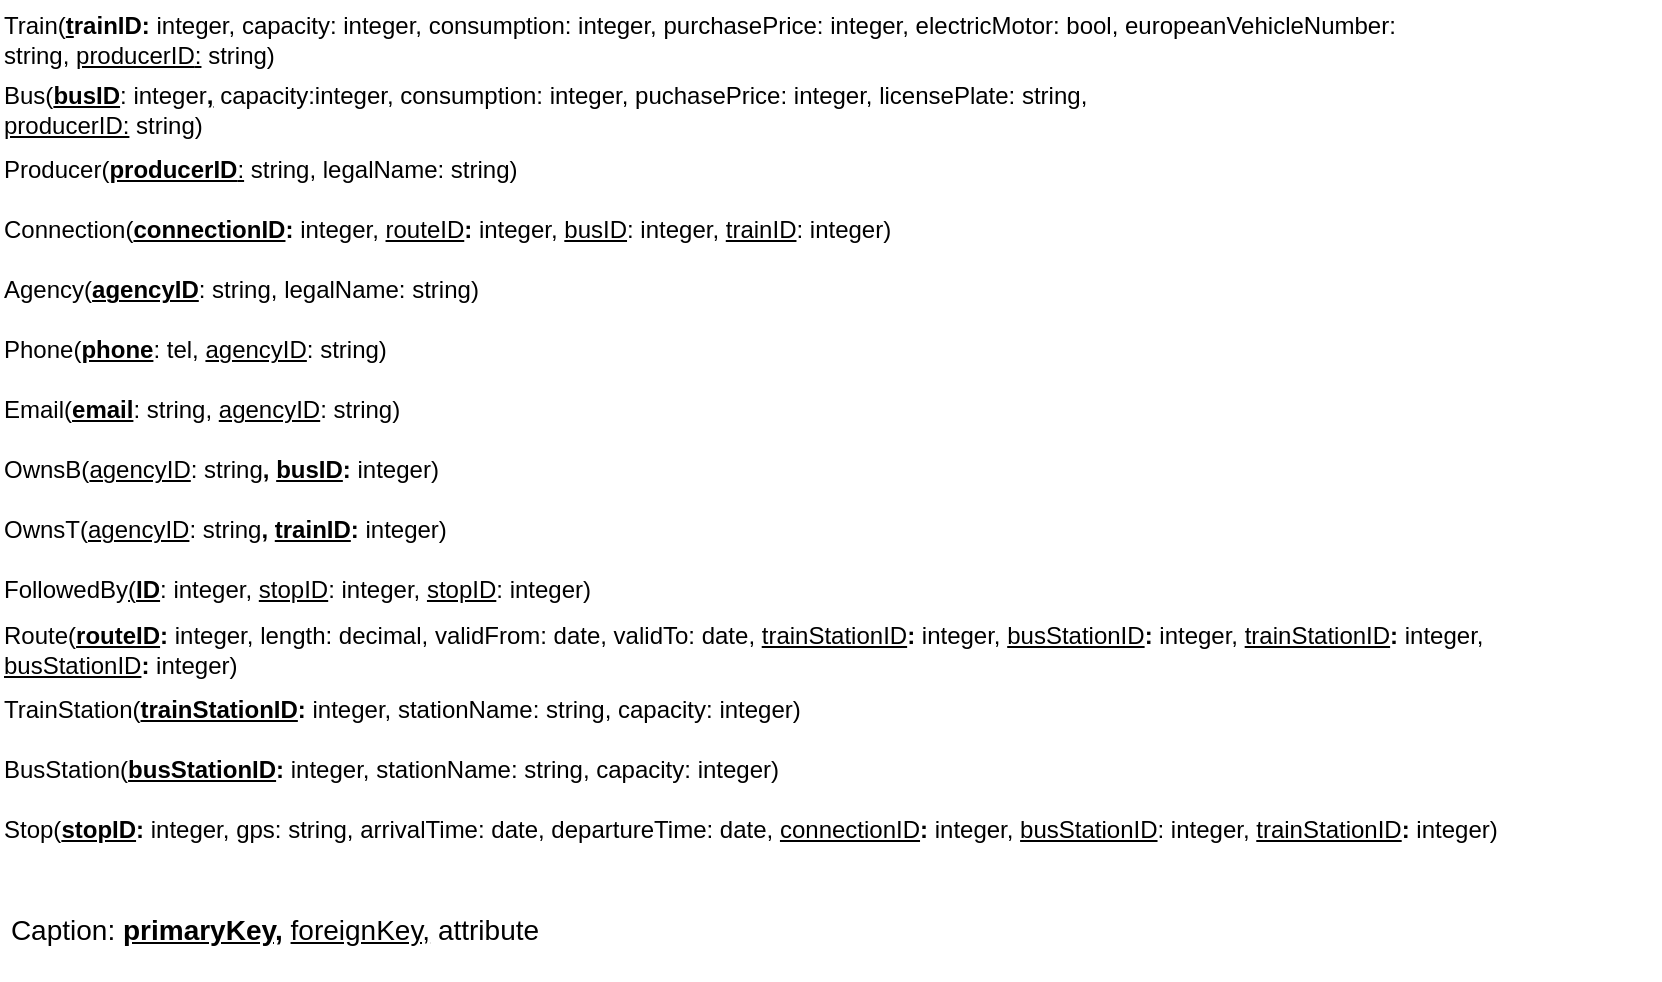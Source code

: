 <mxfile version="17.5.0" type="device"><diagram id="FuOvQAU6wyrWDUQQwPfa" name="Page-1"><mxGraphModel dx="1422" dy="762" grid="1" gridSize="10" guides="1" tooltips="1" connect="1" arrows="1" fold="1" page="1" pageScale="1" pageWidth="850" pageHeight="1100" math="0" shadow="0"><root><mxCell id="0"/><mxCell id="1" parent="0"/><mxCell id="6" value="Train(&lt;b&gt;&lt;u&gt;t&lt;/u&gt;&lt;/b&gt;&lt;b&gt;rainID:&lt;/b&gt;&amp;nbsp;integer, capacity: integer, consumption: integer, purchasePrice: integer, electricMotor: bool, europeanVehicleNumber: string, &lt;u&gt;producerID&lt;/u&gt;&lt;u&gt;:&lt;/u&gt;&amp;nbsp;string)" style="text;html=1;strokeColor=none;fillColor=none;align=left;verticalAlign=middle;whiteSpace=wrap;rounded=0;" parent="1" vertex="1"><mxGeometry x="10" y="10" width="700" height="40" as="geometry"/></mxCell><mxCell id="7" value="Bus(&lt;u style=&quot;font-weight: bold&quot;&gt;busID&lt;/u&gt;: integer&lt;u style=&quot;font-weight: bold&quot;&gt;,&lt;/u&gt; capacity:integer, consumption: integer, puchasePrice: integer, licensePlate: string, &lt;u&gt;producerID:&lt;/u&gt;&amp;nbsp;string)" style="text;html=1;strokeColor=none;fillColor=none;align=left;verticalAlign=middle;whiteSpace=wrap;rounded=0;" parent="1" vertex="1"><mxGeometry x="10" y="50" width="550" height="30" as="geometry"/></mxCell><mxCell id="8" value="Producer(&lt;b&gt;&lt;u&gt;producerID&lt;/u&gt;&lt;/b&gt;&lt;u&gt;:&lt;/u&gt;&amp;nbsp;string, legalName: string)" style="text;html=1;strokeColor=none;fillColor=none;align=left;verticalAlign=middle;whiteSpace=wrap;rounded=0;" parent="1" vertex="1"><mxGeometry x="10" y="80" width="260" height="30" as="geometry"/></mxCell><mxCell id="10" value="Connection(&lt;b&gt;&lt;u&gt;connectionID&lt;/u&gt;&lt;/b&gt;&lt;b&gt;:&lt;/b&gt;&amp;nbsp;integer, &lt;u&gt;routeID&lt;/u&gt;&lt;b&gt;:&lt;/b&gt;&amp;nbsp;integer, &lt;u&gt;busID&lt;/u&gt;: integer,&amp;nbsp;&lt;u&gt;trainID&lt;/u&gt;: integer)" style="text;html=1;strokeColor=none;fillColor=none;align=left;verticalAlign=middle;whiteSpace=wrap;rounded=0;" parent="1" vertex="1"><mxGeometry x="10" y="110" width="460" height="30" as="geometry"/></mxCell><mxCell id="48" value="" style="edgeStyle=none;html=1;" parent="1" target="10" edge="1"><mxGeometry relative="1" as="geometry"><mxPoint x="190" y="140" as="sourcePoint"/></mxGeometry></mxCell><mxCell id="14" value="Agency(&lt;b&gt;&lt;u&gt;agencyID&lt;/u&gt;&lt;/b&gt;: string, legalName: string)" style="text;html=1;strokeColor=none;fillColor=none;align=left;verticalAlign=middle;whiteSpace=wrap;rounded=0;" parent="1" vertex="1"><mxGeometry x="10" y="140" width="240" height="30" as="geometry"/></mxCell><mxCell id="15" value="Phone(&lt;b&gt;&lt;u&gt;phone&lt;/u&gt;&lt;/b&gt;: tel, &lt;u&gt;agencyID&lt;/u&gt;: string)" style="text;html=1;strokeColor=none;fillColor=none;align=left;verticalAlign=middle;whiteSpace=wrap;rounded=0;" parent="1" vertex="1"><mxGeometry x="10" y="170" width="200" height="30" as="geometry"/></mxCell><mxCell id="16" value="Email(&lt;b&gt;&lt;u&gt;email&lt;/u&gt;&lt;/b&gt;: string, &lt;u&gt;agencyID&lt;/u&gt;: string)" style="text;html=1;strokeColor=none;fillColor=none;align=left;verticalAlign=middle;whiteSpace=wrap;rounded=0;" parent="1" vertex="1"><mxGeometry x="10" y="200" width="210" height="30" as="geometry"/></mxCell><mxCell id="17" value="OwnsB(&lt;u&gt;agencyID&lt;/u&gt;: string&lt;b&gt;, &lt;u&gt;busID&lt;/u&gt;&lt;/b&gt;&lt;b&gt;:&lt;/b&gt;&amp;nbsp;integer)" style="text;html=1;strokeColor=none;fillColor=none;align=left;verticalAlign=middle;whiteSpace=wrap;rounded=0;" parent="1" vertex="1"><mxGeometry x="10" y="230" width="260" height="30" as="geometry"/></mxCell><mxCell id="19" value="Stop(&lt;b&gt;&lt;u&gt;stopID&lt;/u&gt;&lt;/b&gt;&lt;b&gt;:&lt;/b&gt;&amp;nbsp;integer, gps: string, arrivalTime: date, departureTime: date, &lt;u&gt;connectionID&lt;/u&gt;&lt;b&gt;:&lt;/b&gt;&amp;nbsp;integer, &lt;u&gt;busStationID&lt;/u&gt;:&amp;nbsp;integer,&amp;nbsp;&lt;u&gt;trainStationID&lt;/u&gt;&lt;b&gt;:&lt;/b&gt;&amp;nbsp;integer)" style="text;html=1;strokeColor=none;fillColor=none;align=left;verticalAlign=middle;whiteSpace=wrap;rounded=0;" parent="1" vertex="1"><mxGeometry x="10" y="410" width="830" height="30" as="geometry"/></mxCell><mxCell id="22" value="Route(&lt;b&gt;&lt;u&gt;routeID&lt;/u&gt;&lt;/b&gt;&lt;b&gt;:&lt;/b&gt;&amp;nbsp;integer,&amp;nbsp;length: decimal, validFrom: date, validTo: date, &lt;u&gt;trainStationID&lt;/u&gt;&lt;b&gt;:&lt;/b&gt;&amp;nbsp;integer,&amp;nbsp;&lt;u&gt;busStationID&lt;/u&gt;&lt;b&gt;:&lt;/b&gt;&amp;nbsp;integer, &lt;u&gt;trainStationID&lt;/u&gt;&lt;b&gt;:&lt;/b&gt;&amp;nbsp;integer,&amp;nbsp;&lt;u&gt;&lt;br&gt;busStationID&lt;/u&gt;&lt;b&gt;:&lt;/b&gt;&amp;nbsp;integer)" style="text;html=1;strokeColor=none;fillColor=none;align=left;verticalAlign=middle;whiteSpace=wrap;rounded=0;" parent="1" vertex="1"><mxGeometry x="10" y="320" width="770" height="30" as="geometry"/></mxCell><mxCell id="44" value="" style="edgeStyle=none;html=1;" parent="1" source="24" target="22" edge="1"><mxGeometry relative="1" as="geometry"/></mxCell><mxCell id="24" value="TrainStation(&lt;b&gt;&lt;u&gt;trainStationID&lt;/u&gt;&lt;/b&gt;&lt;b&gt;:&lt;/b&gt;&amp;nbsp;integer, stationName: string, capacity: integer)&amp;nbsp;&amp;nbsp;" style="text;html=1;strokeColor=none;fillColor=none;align=left;verticalAlign=middle;whiteSpace=wrap;rounded=0;" parent="1" vertex="1"><mxGeometry x="10" y="350" width="410" height="30" as="geometry"/></mxCell><mxCell id="25" value="BusStation(&lt;b&gt;&lt;u&gt;busStationID&lt;/u&gt;&lt;/b&gt;&lt;b&gt;:&lt;/b&gt;&amp;nbsp;integer, stationName: string, capacity: integer)" style="text;html=1;strokeColor=none;fillColor=none;align=left;verticalAlign=middle;whiteSpace=wrap;rounded=0;" parent="1" vertex="1"><mxGeometry x="10" y="380" width="390" height="30" as="geometry"/></mxCell><mxCell id="43" value="&lt;font style=&quot;font-size: 14px&quot;&gt;Caption: &lt;b&gt;&lt;u&gt;primaryKey,&lt;/u&gt;&amp;nbsp;&lt;/b&gt;&lt;u&gt;foreignKey,&lt;/u&gt;&amp;nbsp;attribute&lt;/font&gt;" style="text;html=1;strokeColor=none;fillColor=none;align=center;verticalAlign=middle;whiteSpace=wrap;rounded=0;" parent="1" vertex="1"><mxGeometry x="10" y="450" width="275" height="50" as="geometry"/></mxCell><mxCell id="47" value="&lt;div&gt;FollowedBy&lt;u&gt;(&lt;/u&gt;&lt;b&gt;&lt;u&gt;ID&lt;/u&gt;&lt;/b&gt;&lt;span&gt;: integer&lt;/span&gt;,&amp;nbsp;&lt;u&gt;stopID&lt;/u&gt;: integer, &lt;u&gt;stopID&lt;/u&gt;: integer)&lt;/div&gt;" style="text;html=1;strokeColor=none;fillColor=none;align=left;verticalAlign=middle;whiteSpace=wrap;rounded=0;" parent="1" vertex="1"><mxGeometry x="10" y="290" width="400" height="30" as="geometry"/></mxCell><mxCell id="49" value="&lt;span&gt;OwnsT(&lt;/span&gt;&lt;u&gt;agencyID&lt;/u&gt;&lt;span&gt;: string&lt;/span&gt;&lt;b&gt;,&amp;nbsp;&lt;u&gt;trainID&lt;/u&gt;&lt;/b&gt;&lt;b&gt;:&lt;/b&gt;&lt;span&gt;&amp;nbsp;integer)&lt;/span&gt;" style="text;html=1;strokeColor=none;fillColor=none;align=left;verticalAlign=middle;whiteSpace=wrap;rounded=0;" parent="1" vertex="1"><mxGeometry x="10" y="260" width="390" height="30" as="geometry"/></mxCell></root></mxGraphModel></diagram></mxfile>